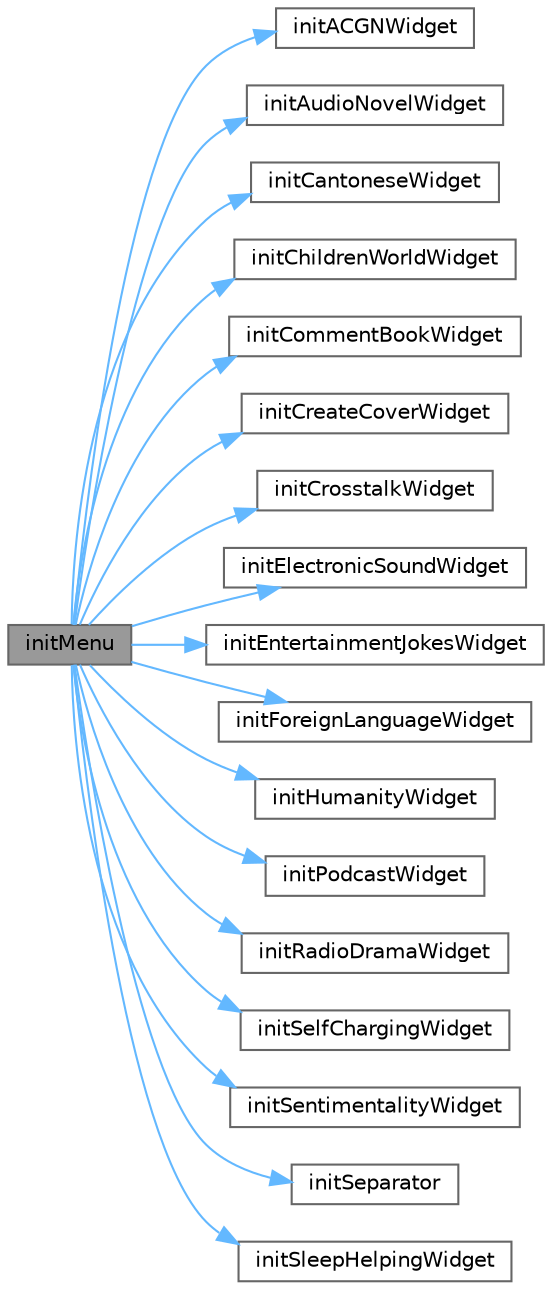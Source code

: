 digraph "initMenu"
{
 // LATEX_PDF_SIZE
  bgcolor="transparent";
  edge [fontname=Helvetica,fontsize=10,labelfontname=Helvetica,labelfontsize=10];
  node [fontname=Helvetica,fontsize=10,shape=box,height=0.2,width=0.4];
  rankdir="LR";
  Node1 [id="Node000001",label="initMenu",height=0.2,width=0.4,color="gray40", fillcolor="grey60", style="filled", fontcolor="black",tooltip="初始化菜单布局和内容"];
  Node1 -> Node2 [id="edge1_Node000001_Node000002",color="steelblue1",style="solid",tooltip=" "];
  Node2 [id="Node000002",label="initACGNWidget",height=0.2,width=0.4,color="grey40", fillcolor="white", style="filled",URL="$class_listen_option_menu.html#a9c14d2fd2f95fe31da5dc685656112bf",tooltip="初始化二次元分类窗口"];
  Node1 -> Node3 [id="edge2_Node000001_Node000003",color="steelblue1",style="solid",tooltip=" "];
  Node3 [id="Node000003",label="initAudioNovelWidget",height=0.2,width=0.4,color="grey40", fillcolor="white", style="filled",URL="$class_listen_option_menu.html#a52185c83ca79a21e027db37bff4aeb83",tooltip="初始化有声小说分类窗口"];
  Node1 -> Node4 [id="edge3_Node000001_Node000004",color="steelblue1",style="solid",tooltip=" "];
  Node4 [id="Node000004",label="initCantoneseWidget",height=0.2,width=0.4,color="grey40", fillcolor="white", style="filled",URL="$class_listen_option_menu.html#a544774784d959b9f633e63f3b0c91b99",tooltip="初始化粤语分类窗口"];
  Node1 -> Node5 [id="edge4_Node000001_Node000005",color="steelblue1",style="solid",tooltip=" "];
  Node5 [id="Node000005",label="initChildrenWorldWidget",height=0.2,width=0.4,color="grey40", fillcolor="white", style="filled",URL="$class_listen_option_menu.html#a71c586cdeb09240f713cf3470a3d6db2",tooltip="初始化儿童天地分类窗口"];
  Node1 -> Node6 [id="edge5_Node000001_Node000006",color="steelblue1",style="solid",tooltip=" "];
  Node6 [id="Node000006",label="initCommentBookWidget",height=0.2,width=0.4,color="grey40", fillcolor="white", style="filled",URL="$class_listen_option_menu.html#ac6930375bedebff6dcde0cce83dd8542",tooltip="初始化评书分类窗口"];
  Node1 -> Node7 [id="edge6_Node000001_Node000007",color="steelblue1",style="solid",tooltip=" "];
  Node7 [id="Node000007",label="initCreateCoverWidget",height=0.2,width=0.4,color="grey40", fillcolor="white", style="filled",URL="$class_listen_option_menu.html#a15da0180112d1879f2e8750e7d3ecaf7",tooltip="初始化创作翻唱分类窗口"];
  Node1 -> Node8 [id="edge7_Node000001_Node000008",color="steelblue1",style="solid",tooltip=" "];
  Node8 [id="Node000008",label="initCrosstalkWidget",height=0.2,width=0.4,color="grey40", fillcolor="white", style="filled",URL="$class_listen_option_menu.html#ae659446b2dd4f21c4854df9a41050d89",tooltip="初始化相声曲艺分类窗口"];
  Node1 -> Node9 [id="edge8_Node000001_Node000009",color="steelblue1",style="solid",tooltip=" "];
  Node9 [id="Node000009",label="initElectronicSoundWidget",height=0.2,width=0.4,color="grey40", fillcolor="white", style="filled",URL="$class_listen_option_menu.html#abe6cc0c3a30833c0c9a2a370ed600b53",tooltip="初始化DJ电音分类窗口"];
  Node1 -> Node10 [id="edge9_Node000001_Node000010",color="steelblue1",style="solid",tooltip=" "];
  Node10 [id="Node000010",label="initEntertainmentJokesWidget",height=0.2,width=0.4,color="grey40", fillcolor="white", style="filled",URL="$class_listen_option_menu.html#a5ccb8dabec2f7850eb8341ac7d793477",tooltip="初始化娱乐段子分类窗口"];
  Node1 -> Node11 [id="edge10_Node000001_Node000011",color="steelblue1",style="solid",tooltip=" "];
  Node11 [id="Node000011",label="initForeignLanguageWidget",height=0.2,width=0.4,color="grey40", fillcolor="white", style="filled",URL="$class_listen_option_menu.html#ac1dd8bda7d8e6ec922fe95677b2d29ed",tooltip="初始化外语分类窗口"];
  Node1 -> Node12 [id="edge11_Node000001_Node000012",color="steelblue1",style="solid",tooltip=" "];
  Node12 [id="Node000012",label="initHumanityWidget",height=0.2,width=0.4,color="grey40", fillcolor="white", style="filled",URL="$class_listen_option_menu.html#a45acba65098ab272284b343832381d43",tooltip="初始化人文分类窗口"];
  Node1 -> Node13 [id="edge12_Node000001_Node000013",color="steelblue1",style="solid",tooltip=" "];
  Node13 [id="Node000013",label="initPodcastWidget",height=0.2,width=0.4,color="grey40", fillcolor="white", style="filled",URL="$class_listen_option_menu.html#a85db91bf0ff46bf02f568474521943ce",tooltip="初始化播客分类窗口"];
  Node1 -> Node14 [id="edge13_Node000001_Node000014",color="steelblue1",style="solid",tooltip=" "];
  Node14 [id="Node000014",label="initRadioDramaWidget",height=0.2,width=0.4,color="grey40", fillcolor="white", style="filled",URL="$class_listen_option_menu.html#aaff8eb4e2beacf3a8596e201489790bd",tooltip="初始化广播剧分类窗口"];
  Node1 -> Node15 [id="edge14_Node000001_Node000015",color="steelblue1",style="solid",tooltip=" "];
  Node15 [id="Node000015",label="initSelfChargingWidget",height=0.2,width=0.4,color="grey40", fillcolor="white", style="filled",URL="$class_listen_option_menu.html#a612f9f26ca7009459ffd629db38d55c0",tooltip="初始化自我充电分类窗口"];
  Node1 -> Node16 [id="edge15_Node000001_Node000016",color="steelblue1",style="solid",tooltip=" "];
  Node16 [id="Node000016",label="initSentimentalityWidget",height=0.2,width=0.4,color="grey40", fillcolor="white", style="filled",URL="$class_listen_option_menu.html#a242871acbd46d50280fd401a44f1aae5",tooltip="初始化情感生活分类窗口"];
  Node1 -> Node17 [id="edge16_Node000001_Node000017",color="steelblue1",style="solid",tooltip=" "];
  Node17 [id="Node000017",label="initSeparator",height=0.2,width=0.4,color="grey40", fillcolor="white", style="filled",URL="$class_listen_option_menu.html#a189ba16310a629df5a97b9024b0b7a54",tooltip="初始化水平分隔线"];
  Node1 -> Node18 [id="edge17_Node000001_Node000018",color="steelblue1",style="solid",tooltip=" "];
  Node18 [id="Node000018",label="initSleepHelpingWidget",height=0.2,width=0.4,color="grey40", fillcolor="white", style="filled",URL="$class_listen_option_menu.html#aa3e389368b983cb422bbfc4c521dd11f",tooltip="初始化助眠解压分类窗口"];
}
